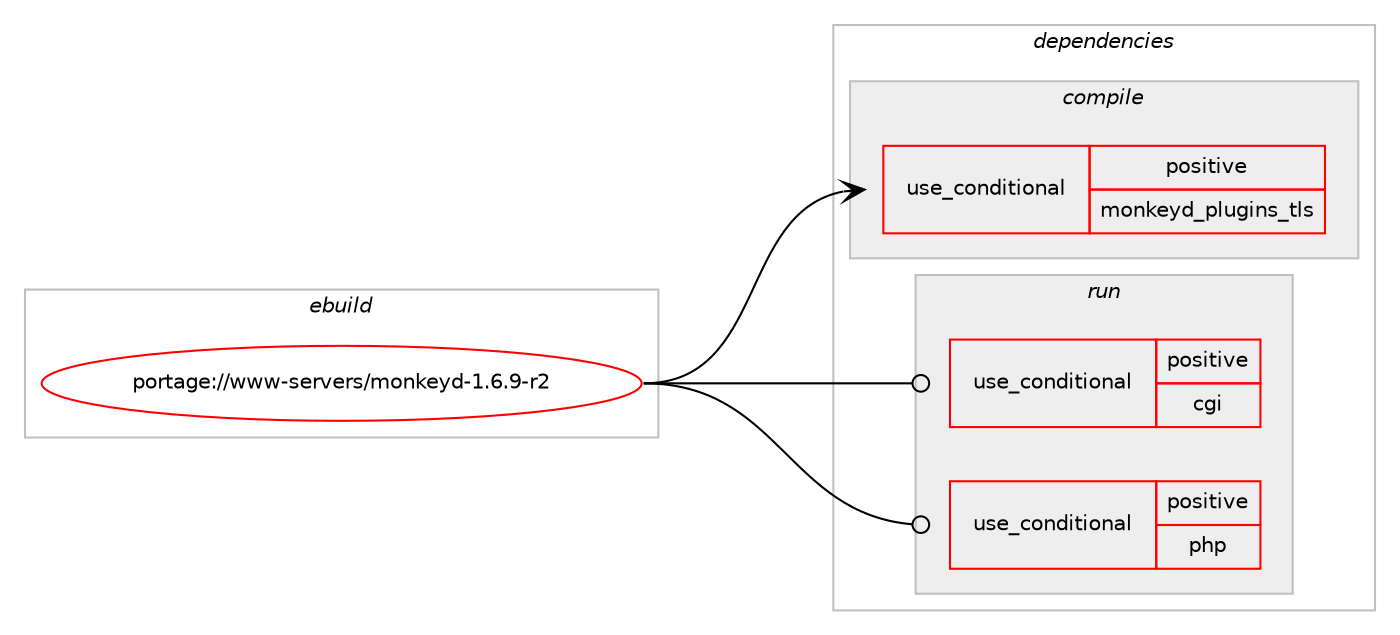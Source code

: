 digraph prolog {

# *************
# Graph options
# *************

newrank=true;
concentrate=true;
compound=true;
graph [rankdir=LR,fontname=Helvetica,fontsize=10,ranksep=1.5];#, ranksep=2.5, nodesep=0.2];
edge  [arrowhead=vee];
node  [fontname=Helvetica,fontsize=10];

# **********
# The ebuild
# **********

subgraph cluster_leftcol {
color=gray;
rank=same;
label=<<i>ebuild</i>>;
id [label="portage://www-servers/monkeyd-1.6.9-r2", color=red, width=4, href="../www-servers/monkeyd-1.6.9-r2.svg"];
}

# ****************
# The dependencies
# ****************

subgraph cluster_midcol {
color=gray;
label=<<i>dependencies</i>>;
subgraph cluster_compile {
fillcolor="#eeeeee";
style=filled;
label=<<i>compile</i>>;
subgraph cond4238 {
dependency6755 [label=<<TABLE BORDER="0" CELLBORDER="1" CELLSPACING="0" CELLPADDING="4"><TR><TD ROWSPAN="3" CELLPADDING="10">use_conditional</TD></TR><TR><TD>positive</TD></TR><TR><TD>monkeyd_plugins_tls</TD></TR></TABLE>>, shape=none, color=red];
# *** BEGIN UNKNOWN DEPENDENCY TYPE (TODO) ***
# dependency6755 -> package_dependency(portage://www-servers/monkeyd-1.6.9-r2,install,no,net-libs,mbedtls,none,[,,],any_same_slot,[])
# *** END UNKNOWN DEPENDENCY TYPE (TODO) ***

}
id:e -> dependency6755:w [weight=20,style="solid",arrowhead="vee"];
# *** BEGIN UNKNOWN DEPENDENCY TYPE (TODO) ***
# id -> package_dependency(portage://www-servers/monkeyd-1.6.9-r2,install,no,dev-build,cmake,none,[,,],[],[])
# *** END UNKNOWN DEPENDENCY TYPE (TODO) ***

}
subgraph cluster_compileandrun {
fillcolor="#eeeeee";
style=filled;
label=<<i>compile and run</i>>;
}
subgraph cluster_run {
fillcolor="#eeeeee";
style=filled;
label=<<i>run</i>>;
subgraph cond4239 {
dependency6756 [label=<<TABLE BORDER="0" CELLBORDER="1" CELLSPACING="0" CELLPADDING="4"><TR><TD ROWSPAN="3" CELLPADDING="10">use_conditional</TD></TR><TR><TD>positive</TD></TR><TR><TD>cgi</TD></TR></TABLE>>, shape=none, color=red];
# *** BEGIN UNKNOWN DEPENDENCY TYPE (TODO) ***
# dependency6756 -> package_dependency(portage://www-servers/monkeyd-1.6.9-r2,run,no,dev-lang,php,none,[,,],[],[use(enable(cgi),none)])
# *** END UNKNOWN DEPENDENCY TYPE (TODO) ***

}
id:e -> dependency6756:w [weight=20,style="solid",arrowhead="odot"];
subgraph cond4240 {
dependency6757 [label=<<TABLE BORDER="0" CELLBORDER="1" CELLSPACING="0" CELLPADDING="4"><TR><TD ROWSPAN="3" CELLPADDING="10">use_conditional</TD></TR><TR><TD>positive</TD></TR><TR><TD>php</TD></TR></TABLE>>, shape=none, color=red];
# *** BEGIN UNKNOWN DEPENDENCY TYPE (TODO) ***
# dependency6757 -> package_dependency(portage://www-servers/monkeyd-1.6.9-r2,run,no,dev-lang,php,none,[,,],[],[])
# *** END UNKNOWN DEPENDENCY TYPE (TODO) ***

}
id:e -> dependency6757:w [weight=20,style="solid",arrowhead="odot"];
# *** BEGIN UNKNOWN DEPENDENCY TYPE (TODO) ***
# id -> package_dependency(portage://www-servers/monkeyd-1.6.9-r2,run,no,acct-group,monkeyd,none,[,,],[],[])
# *** END UNKNOWN DEPENDENCY TYPE (TODO) ***

# *** BEGIN UNKNOWN DEPENDENCY TYPE (TODO) ***
# id -> package_dependency(portage://www-servers/monkeyd-1.6.9-r2,run,no,acct-user,monkeyd,none,[,,],[],[])
# *** END UNKNOWN DEPENDENCY TYPE (TODO) ***

}
}

# **************
# The candidates
# **************

subgraph cluster_choices {
rank=same;
color=gray;
label=<<i>candidates</i>>;

}

}
